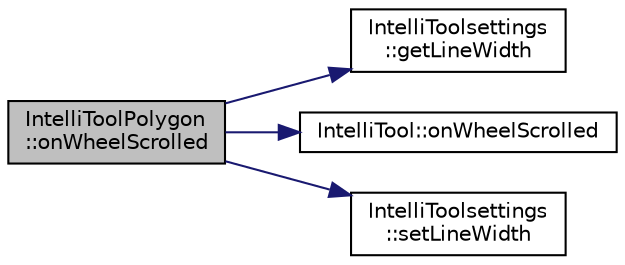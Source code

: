 digraph "IntelliToolPolygon::onWheelScrolled"
{
 // LATEX_PDF_SIZE
  edge [fontname="Helvetica",fontsize="10",labelfontname="Helvetica",labelfontsize="10"];
  node [fontname="Helvetica",fontsize="10",shape=record];
  rankdir="LR";
  Node1 [label="IntelliToolPolygon\l::onWheelScrolled",height=0.2,width=0.4,color="black", fillcolor="grey75", style="filled", fontcolor="black",tooltip="A function managing the scroll event. CHanging the lineWidth relative to value."];
  Node1 -> Node2 [color="midnightblue",fontsize="10",style="solid",fontname="Helvetica"];
  Node2 [label="IntelliToolsettings\l::getLineWidth",height=0.2,width=0.4,color="black", fillcolor="white", style="filled",URL="$class_intelli_toolsettings.html#a68528dd3bad8f39ba19fa6b12a4e415a",tooltip=" "];
  Node1 -> Node3 [color="midnightblue",fontsize="10",style="solid",fontname="Helvetica"];
  Node3 [label="IntelliTool::onWheelScrolled",height=0.2,width=0.4,color="black", fillcolor="white", style="filled",URL="$class_intelli_tool.html#a4dccfd4460255ccb866f336406a33574",tooltip="A function managing the scroll event. A positive value means scrolling outwards. Call this in child c..."];
  Node1 -> Node4 [color="midnightblue",fontsize="10",style="solid",fontname="Helvetica"];
  Node4 [label="IntelliToolsettings\l::setLineWidth",height=0.2,width=0.4,color="black", fillcolor="white", style="filled",URL="$class_intelli_toolsettings.html#a906d37de6ee94b433d53fe3e598cc9fa",tooltip=" "];
}
